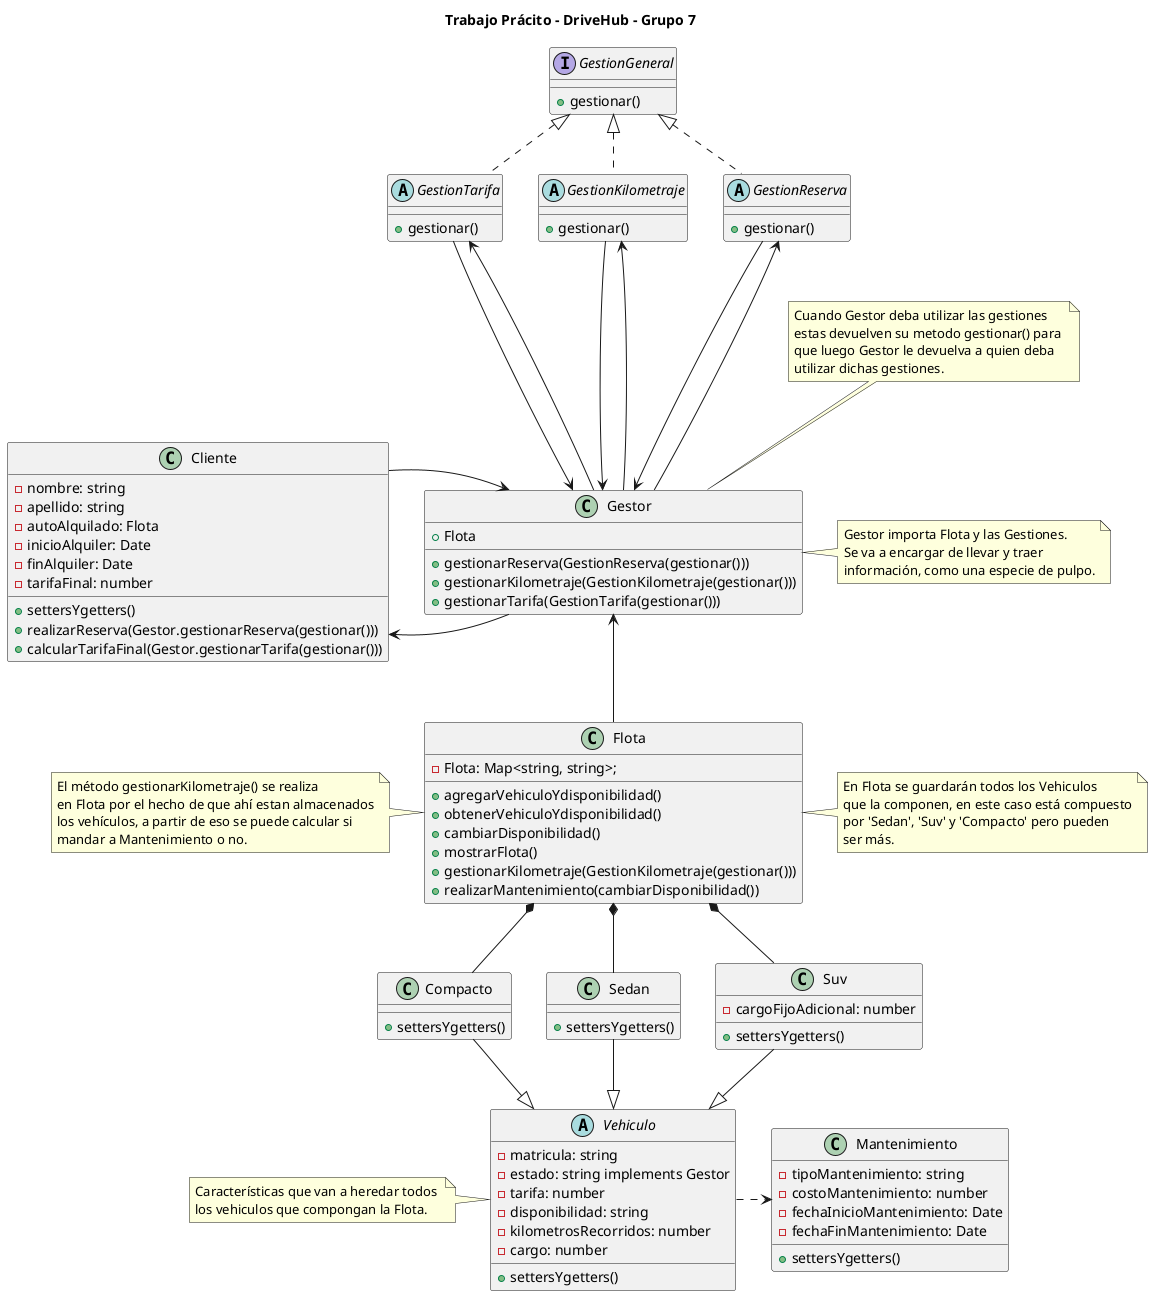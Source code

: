@startuml DriveHub

title "Trabajo Prácito - DriveHub - Grupo 7"

'Clases'

class Cliente{
    - nombre: string
    - apellido: string
    - autoAlquilado: Flota
    - inicioAlquiler: Date
    - finAlquiler: Date
    - tarifaFinal: number
    + settersYgetters()
    + realizarReserva(Gestor.gestionarReserva(gestionar()))
    + calcularTarifaFinal(Gestor.gestionarTarifa(gestionar()))
}

class Gestor{
    + Flota
    + gestionarReserva(GestionReserva(gestionar()))
    + gestionarKilometraje(GestionKilometraje(gestionar()))
    + gestionarTarifa(GestionTarifa(gestionar()))
}

class Flota{
    'La key es la categoría(Suv, Sedan, Compacto)
    'El valor es su disponibilidad(Está disponible o no para el Cliente)'
    - Flota: Map<string, string>;
    + agregarVehiculoYdisponibilidad()
    + obtenerVehiculoYdisponibilidad()
    + cambiarDisponibilidad()
    + mostrarFlota()
    + gestionarKilometraje(GestionKilometraje(gestionar()))
    + realizarMantenimiento(cambiarDisponibilidad())
}

abstract class Vehiculo{
    - matricula: string
    - estado: string implements Gestor
    - tarifa: number
    - disponibilidad: string
    - kilometrosRecorridos: number
    - cargo: number
 
    + settersYgetters()
}

class Compacto{
    + settersYgetters()
}

class Sedan{
    + settersYgetters()
}

class Suv{
    - cargoFijoAdicional: number
    + settersYgetters()
}

class Mantenimiento{
    - tipoMantenimiento: string
    - costoMantenimiento: number
    - fechaInicioMantenimiento: Date
    - fechaFinMantenimiento: Date

    + settersYgetters()
}

abstract class GestionReserva{
    + gestionar()
}

abstract class GestionKilometraje{
    + gestionar()
}

abstract class GestionTarifa{
    + gestionar()
}

'Interfaces'
interface GestionGeneral{
    + gestionar()
} 


'Preguntas:

'Flota Pulpo derivador de Tareas' NO
'Interfaz Gestor de tarifas' Quizas
'Biblioteca Moment JS para calculos de fecha' Con Date se puede


'Relaciones Flota'
Flota *-- Sedan
Flota *-- Suv
Flota *-- Compacto

'Relaciones Herencia'
Sedan --|> Vehiculo
Suv --|> Vehiculo
Compacto --|> Vehiculo

'Relacion de Implementacion
GestionReserva .u.|> GestionGeneral
GestionKilometraje .u.|> GestionGeneral
GestionTarifa .u.|> GestionGeneral

'Relaciones con Gestor'
Gestor --l-> Cliente
Cliente --r-> Gestor

GestionReserva ---> Gestor
Gestor -u--> GestionReserva

GestionKilometraje ---> Gestor
Gestor -u--> GestionKilometraje

GestionTarifa ---> Gestor
Gestor -u--> GestionTarifa

Flota -u-> Gestor

'Relaciones de Dependencia'
Vehiculo .r.> Mantenimiento

'Notas'
note right of Gestor 
    Gestor importa Flota y las Gestiones. 
    Se va a encargar de llevar y traer 
    información, como una especie de pulpo.
end note

note top of Gestor
    Cuando Gestor deba utilizar las gestiones
    estas devuelven su metodo gestionar() para 
    que luego Gestor le devuelva a quien deba
    utilizar dichas gestiones.
end note

note right of Flota
    En Flota se guardarán todos los Vehiculos
    que la componen, en este caso está compuesto
    por 'Sedan', 'Suv' y 'Compacto' pero pueden
    ser más.
end note

note left of Vehiculo
    Características que van a heredar todos 
    los vehiculos que compongan la Flota.
end note

note left of Flota
    El método gestionarKilometraje() se realiza
    en Flota por el hecho de que ahí estan almacenados
    los vehículos, a partir de eso se puede calcular si
    mandar a Mantenimiento o no.
end note

@enduml